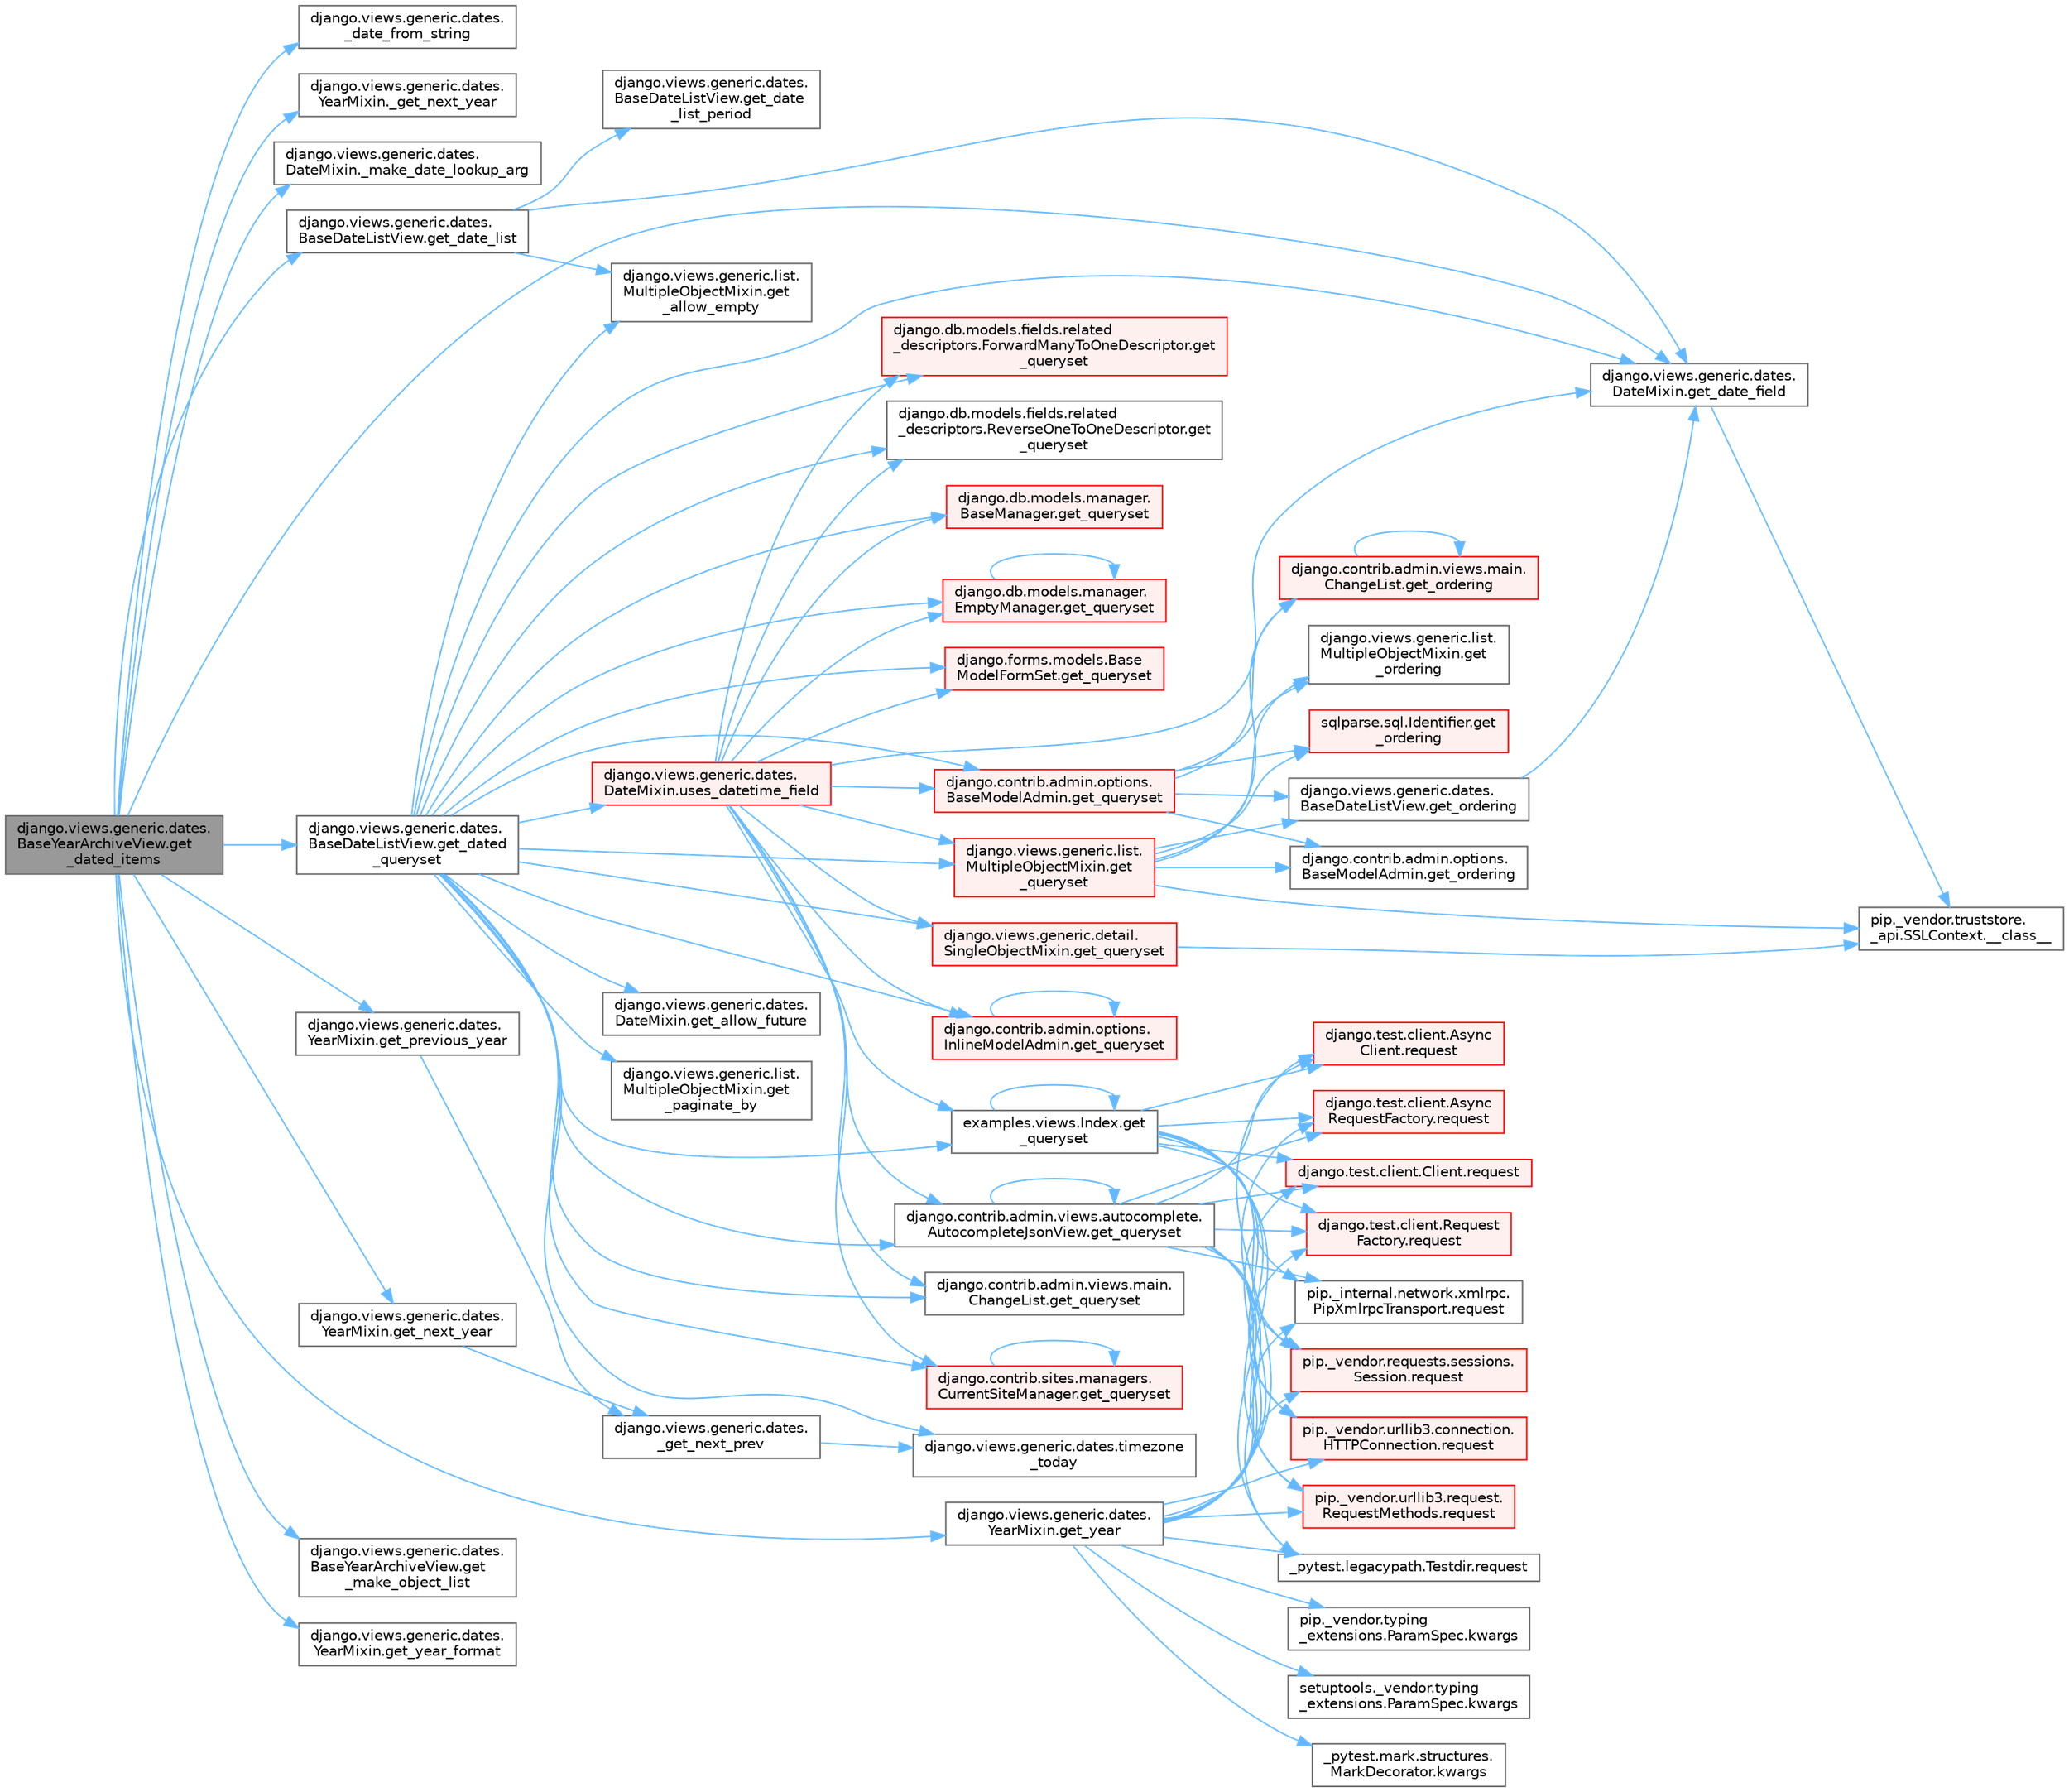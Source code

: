 digraph "django.views.generic.dates.BaseYearArchiveView.get_dated_items"
{
 // LATEX_PDF_SIZE
  bgcolor="transparent";
  edge [fontname=Helvetica,fontsize=10,labelfontname=Helvetica,labelfontsize=10];
  node [fontname=Helvetica,fontsize=10,shape=box,height=0.2,width=0.4];
  rankdir="LR";
  Node1 [id="Node000001",label="django.views.generic.dates.\lBaseYearArchiveView.get\l_dated_items",height=0.2,width=0.4,color="gray40", fillcolor="grey60", style="filled", fontcolor="black",tooltip=" "];
  Node1 -> Node2 [id="edge1_Node000001_Node000002",color="steelblue1",style="solid",tooltip=" "];
  Node2 [id="Node000002",label="django.views.generic.dates.\l_date_from_string",height=0.2,width=0.4,color="grey40", fillcolor="white", style="filled",URL="$namespacedjango_1_1views_1_1generic_1_1dates.html#a0f782cacbbe0293a4a4a092343b5ac5f",tooltip=" "];
  Node1 -> Node3 [id="edge2_Node000001_Node000003",color="steelblue1",style="solid",tooltip=" "];
  Node3 [id="Node000003",label="django.views.generic.dates.\lYearMixin._get_next_year",height=0.2,width=0.4,color="grey40", fillcolor="white", style="filled",URL="$classdjango_1_1views_1_1generic_1_1dates_1_1_year_mixin.html#ac86336bf1194dbcbb48a246fb535358d",tooltip=" "];
  Node1 -> Node4 [id="edge3_Node000001_Node000004",color="steelblue1",style="solid",tooltip=" "];
  Node4 [id="Node000004",label="django.views.generic.dates.\lDateMixin._make_date_lookup_arg",height=0.2,width=0.4,color="grey40", fillcolor="white", style="filled",URL="$classdjango_1_1views_1_1generic_1_1dates_1_1_date_mixin.html#aac7dd5ad67e178e80dd82a095f80b848",tooltip=" "];
  Node1 -> Node5 [id="edge4_Node000001_Node000005",color="steelblue1",style="solid",tooltip=" "];
  Node5 [id="Node000005",label="django.views.generic.dates.\lDateMixin.get_date_field",height=0.2,width=0.4,color="grey40", fillcolor="white", style="filled",URL="$classdjango_1_1views_1_1generic_1_1dates_1_1_date_mixin.html#a5effe594d56a85727190cc91ef894526",tooltip=" "];
  Node5 -> Node6 [id="edge5_Node000005_Node000006",color="steelblue1",style="solid",tooltip=" "];
  Node6 [id="Node000006",label="pip._vendor.truststore.\l_api.SSLContext.__class__",height=0.2,width=0.4,color="grey40", fillcolor="white", style="filled",URL="$classpip_1_1__vendor_1_1truststore_1_1__api_1_1_s_s_l_context.html#a530861514f31eabaa3f513557d6e66de",tooltip=" "];
  Node1 -> Node7 [id="edge6_Node000001_Node000007",color="steelblue1",style="solid",tooltip=" "];
  Node7 [id="Node000007",label="django.views.generic.dates.\lBaseDateListView.get_date_list",height=0.2,width=0.4,color="grey40", fillcolor="white", style="filled",URL="$classdjango_1_1views_1_1generic_1_1dates_1_1_base_date_list_view.html#a21e3b6e4007ef1b16b4df8bd6c0e7b23",tooltip=" "];
  Node7 -> Node8 [id="edge7_Node000007_Node000008",color="steelblue1",style="solid",tooltip=" "];
  Node8 [id="Node000008",label="django.views.generic.list.\lMultipleObjectMixin.get\l_allow_empty",height=0.2,width=0.4,color="grey40", fillcolor="white", style="filled",URL="$classdjango_1_1views_1_1generic_1_1list_1_1_multiple_object_mixin.html#a347b703be63d88adfc30295fa8d27182",tooltip=" "];
  Node7 -> Node5 [id="edge8_Node000007_Node000005",color="steelblue1",style="solid",tooltip=" "];
  Node7 -> Node9 [id="edge9_Node000007_Node000009",color="steelblue1",style="solid",tooltip=" "];
  Node9 [id="Node000009",label="django.views.generic.dates.\lBaseDateListView.get_date\l_list_period",height=0.2,width=0.4,color="grey40", fillcolor="white", style="filled",URL="$classdjango_1_1views_1_1generic_1_1dates_1_1_base_date_list_view.html#a1543c0008100557849dea25620246e2a",tooltip=" "];
  Node1 -> Node10 [id="edge10_Node000001_Node000010",color="steelblue1",style="solid",tooltip=" "];
  Node10 [id="Node000010",label="django.views.generic.dates.\lBaseDateListView.get_dated\l_queryset",height=0.2,width=0.4,color="grey40", fillcolor="white", style="filled",URL="$classdjango_1_1views_1_1generic_1_1dates_1_1_base_date_list_view.html#ad97300c63f99eef4ed95aa9d8f73520b",tooltip=" "];
  Node10 -> Node8 [id="edge11_Node000010_Node000008",color="steelblue1",style="solid",tooltip=" "];
  Node10 -> Node11 [id="edge12_Node000010_Node000011",color="steelblue1",style="solid",tooltip=" "];
  Node11 [id="Node000011",label="django.views.generic.dates.\lDateMixin.get_allow_future",height=0.2,width=0.4,color="grey40", fillcolor="white", style="filled",URL="$classdjango_1_1views_1_1generic_1_1dates_1_1_date_mixin.html#a51b9feb091392d6570890a63779c1e6b",tooltip=" "];
  Node10 -> Node5 [id="edge13_Node000010_Node000005",color="steelblue1",style="solid",tooltip=" "];
  Node10 -> Node12 [id="edge14_Node000010_Node000012",color="steelblue1",style="solid",tooltip=" "];
  Node12 [id="Node000012",label="django.views.generic.list.\lMultipleObjectMixin.get\l_paginate_by",height=0.2,width=0.4,color="grey40", fillcolor="white", style="filled",URL="$classdjango_1_1views_1_1generic_1_1list_1_1_multiple_object_mixin.html#ad3b109e59587ffd419177e4861455cc4",tooltip=" "];
  Node10 -> Node13 [id="edge15_Node000010_Node000013",color="steelblue1",style="solid",tooltip=" "];
  Node13 [id="Node000013",label="django.contrib.admin.options.\lBaseModelAdmin.get_queryset",height=0.2,width=0.4,color="red", fillcolor="#FFF0F0", style="filled",URL="$classdjango_1_1contrib_1_1admin_1_1options_1_1_base_model_admin.html#a785da85de69766ce5f736de0e4de80c5",tooltip=" "];
  Node13 -> Node14 [id="edge16_Node000013_Node000014",color="steelblue1",style="solid",tooltip=" "];
  Node14 [id="Node000014",label="django.contrib.admin.options.\lBaseModelAdmin.get_ordering",height=0.2,width=0.4,color="grey40", fillcolor="white", style="filled",URL="$classdjango_1_1contrib_1_1admin_1_1options_1_1_base_model_admin.html#a8b06248f6c601bed9bcfc951f653cb72",tooltip=" "];
  Node13 -> Node15 [id="edge17_Node000013_Node000015",color="steelblue1",style="solid",tooltip=" "];
  Node15 [id="Node000015",label="django.contrib.admin.views.main.\lChangeList.get_ordering",height=0.2,width=0.4,color="red", fillcolor="#FFF0F0", style="filled",URL="$classdjango_1_1contrib_1_1admin_1_1views_1_1main_1_1_change_list.html#a87413968b7e496bc20cdc428329a8f93",tooltip=" "];
  Node15 -> Node15 [id="edge18_Node000015_Node000015",color="steelblue1",style="solid",tooltip=" "];
  Node13 -> Node26 [id="edge19_Node000013_Node000026",color="steelblue1",style="solid",tooltip=" "];
  Node26 [id="Node000026",label="django.views.generic.dates.\lBaseDateListView.get_ordering",height=0.2,width=0.4,color="grey40", fillcolor="white", style="filled",URL="$classdjango_1_1views_1_1generic_1_1dates_1_1_base_date_list_view.html#a0ec2128f4273a0b80fa32b44d71725ea",tooltip=" "];
  Node26 -> Node5 [id="edge20_Node000026_Node000005",color="steelblue1",style="solid",tooltip=" "];
  Node13 -> Node27 [id="edge21_Node000013_Node000027",color="steelblue1",style="solid",tooltip=" "];
  Node27 [id="Node000027",label="django.views.generic.list.\lMultipleObjectMixin.get\l_ordering",height=0.2,width=0.4,color="grey40", fillcolor="white", style="filled",URL="$classdjango_1_1views_1_1generic_1_1list_1_1_multiple_object_mixin.html#a8ba6071eb9a7bab04795550b0a3628c6",tooltip=" "];
  Node13 -> Node28 [id="edge22_Node000013_Node000028",color="steelblue1",style="solid",tooltip=" "];
  Node28 [id="Node000028",label="sqlparse.sql.Identifier.get\l_ordering",height=0.2,width=0.4,color="red", fillcolor="#FFF0F0", style="filled",URL="$classsqlparse_1_1sql_1_1_identifier.html#a6e06ea438171fb096466ae06a2b2f69f",tooltip=" "];
  Node10 -> Node31 [id="edge23_Node000010_Node000031",color="steelblue1",style="solid",tooltip=" "];
  Node31 [id="Node000031",label="django.contrib.admin.options.\lInlineModelAdmin.get_queryset",height=0.2,width=0.4,color="red", fillcolor="#FFF0F0", style="filled",URL="$classdjango_1_1contrib_1_1admin_1_1options_1_1_inline_model_admin.html#a9248f5d82a336087e911b7ebc8729ffd",tooltip=" "];
  Node31 -> Node31 [id="edge24_Node000031_Node000031",color="steelblue1",style="solid",tooltip=" "];
  Node10 -> Node38 [id="edge25_Node000010_Node000038",color="steelblue1",style="solid",tooltip=" "];
  Node38 [id="Node000038",label="django.contrib.admin.views.autocomplete.\lAutocompleteJsonView.get_queryset",height=0.2,width=0.4,color="grey40", fillcolor="white", style="filled",URL="$classdjango_1_1contrib_1_1admin_1_1views_1_1autocomplete_1_1_autocomplete_json_view.html#a6eb5abbd3b2e8b252a4ce9ca2680f3d3",tooltip=" "];
  Node38 -> Node38 [id="edge26_Node000038_Node000038",color="steelblue1",style="solid",tooltip=" "];
  Node38 -> Node39 [id="edge27_Node000038_Node000039",color="steelblue1",style="solid",tooltip=" "];
  Node39 [id="Node000039",label="_pytest.legacypath.Testdir.request",height=0.2,width=0.4,color="grey40", fillcolor="white", style="filled",URL="$class__pytest_1_1legacypath_1_1_testdir.html#a0e10c900efcd764da85254119e4d64c4",tooltip=" "];
  Node38 -> Node40 [id="edge28_Node000038_Node000040",color="steelblue1",style="solid",tooltip=" "];
  Node40 [id="Node000040",label="django.test.client.Async\lClient.request",height=0.2,width=0.4,color="red", fillcolor="#FFF0F0", style="filled",URL="$classdjango_1_1test_1_1client_1_1_async_client.html#a891cc2f6b81dcf3583bbbde8d21a713a",tooltip=" "];
  Node38 -> Node42 [id="edge29_Node000038_Node000042",color="steelblue1",style="solid",tooltip=" "];
  Node42 [id="Node000042",label="django.test.client.Async\lRequestFactory.request",height=0.2,width=0.4,color="red", fillcolor="#FFF0F0", style="filled",URL="$classdjango_1_1test_1_1client_1_1_async_request_factory.html#aab026845547a4c2d9203b8710b90f6cd",tooltip=" "];
  Node38 -> Node43 [id="edge30_Node000038_Node000043",color="steelblue1",style="solid",tooltip=" "];
  Node43 [id="Node000043",label="django.test.client.Client.request",height=0.2,width=0.4,color="red", fillcolor="#FFF0F0", style="filled",URL="$classdjango_1_1test_1_1client_1_1_client.html#a2f51c5251142ab6503937051936e33fa",tooltip=" "];
  Node38 -> Node498 [id="edge31_Node000038_Node000498",color="steelblue1",style="solid",tooltip=" "];
  Node498 [id="Node000498",label="django.test.client.Request\lFactory.request",height=0.2,width=0.4,color="red", fillcolor="#FFF0F0", style="filled",URL="$classdjango_1_1test_1_1client_1_1_request_factory.html#adae411ab0df6839c5364b647e4dc63ad",tooltip=" "];
  Node38 -> Node499 [id="edge32_Node000038_Node000499",color="steelblue1",style="solid",tooltip=" "];
  Node499 [id="Node000499",label="pip._internal.network.xmlrpc.\lPipXmlrpcTransport.request",height=0.2,width=0.4,color="grey40", fillcolor="white", style="filled",URL="$classpip_1_1__internal_1_1network_1_1xmlrpc_1_1_pip_xmlrpc_transport.html#a91d1ed180fbf8bcc25f6747a72614c5f",tooltip=" "];
  Node38 -> Node500 [id="edge33_Node000038_Node000500",color="steelblue1",style="solid",tooltip=" "];
  Node500 [id="Node000500",label="pip._vendor.requests.sessions.\lSession.request",height=0.2,width=0.4,color="red", fillcolor="#FFF0F0", style="filled",URL="$classpip_1_1__vendor_1_1requests_1_1sessions_1_1_session.html#a3dddfa16e93faa1a1a553936d913482b",tooltip=" "];
  Node38 -> Node1016 [id="edge34_Node000038_Node001016",color="steelblue1",style="solid",tooltip=" "];
  Node1016 [id="Node001016",label="pip._vendor.urllib3.connection.\lHTTPConnection.request",height=0.2,width=0.4,color="red", fillcolor="#FFF0F0", style="filled",URL="$classpip_1_1__vendor_1_1urllib3_1_1connection_1_1_h_t_t_p_connection.html#a67e552c4d242e4169bdf7319269a417f",tooltip=" "];
  Node38 -> Node1018 [id="edge35_Node000038_Node001018",color="steelblue1",style="solid",tooltip=" "];
  Node1018 [id="Node001018",label="pip._vendor.urllib3.request.\lRequestMethods.request",height=0.2,width=0.4,color="red", fillcolor="#FFF0F0", style="filled",URL="$classpip_1_1__vendor_1_1urllib3_1_1request_1_1_request_methods.html#a73541f2f0edc7df7413b043e33c69e7f",tooltip=" "];
  Node10 -> Node2834 [id="edge36_Node000010_Node002834",color="steelblue1",style="solid",tooltip=" "];
  Node2834 [id="Node002834",label="django.contrib.admin.views.main.\lChangeList.get_queryset",height=0.2,width=0.4,color="grey40", fillcolor="white", style="filled",URL="$classdjango_1_1contrib_1_1admin_1_1views_1_1main_1_1_change_list.html#a269abeb8e01762183e40a5133a41151d",tooltip=" "];
  Node10 -> Node2835 [id="edge37_Node000010_Node002835",color="steelblue1",style="solid",tooltip=" "];
  Node2835 [id="Node002835",label="django.contrib.sites.managers.\lCurrentSiteManager.get_queryset",height=0.2,width=0.4,color="red", fillcolor="#FFF0F0", style="filled",URL="$classdjango_1_1contrib_1_1sites_1_1managers_1_1_current_site_manager.html#a1889434ddf70c93854e44489319c1a1f",tooltip=" "];
  Node2835 -> Node2835 [id="edge38_Node002835_Node002835",color="steelblue1",style="solid",tooltip=" "];
  Node10 -> Node2836 [id="edge39_Node000010_Node002836",color="steelblue1",style="solid",tooltip=" "];
  Node2836 [id="Node002836",label="django.db.models.fields.related\l_descriptors.ForwardManyToOneDescriptor.get\l_queryset",height=0.2,width=0.4,color="red", fillcolor="#FFF0F0", style="filled",URL="$classdjango_1_1db_1_1models_1_1fields_1_1related__descriptors_1_1_forward_many_to_one_descriptor.html#aac7cf3069f240b0e4553d803b419cf7d",tooltip=" "];
  Node10 -> Node2837 [id="edge40_Node000010_Node002837",color="steelblue1",style="solid",tooltip=" "];
  Node2837 [id="Node002837",label="django.db.models.fields.related\l_descriptors.ReverseOneToOneDescriptor.get\l_queryset",height=0.2,width=0.4,color="grey40", fillcolor="white", style="filled",URL="$classdjango_1_1db_1_1models_1_1fields_1_1related__descriptors_1_1_reverse_one_to_one_descriptor.html#a04bede0cb722d44ace129e00e85081a3",tooltip=" "];
  Node10 -> Node2838 [id="edge41_Node000010_Node002838",color="steelblue1",style="solid",tooltip=" "];
  Node2838 [id="Node002838",label="django.db.models.manager.\lBaseManager.get_queryset",height=0.2,width=0.4,color="red", fillcolor="#FFF0F0", style="filled",URL="$classdjango_1_1db_1_1models_1_1manager_1_1_base_manager.html#a358c9a085a30a278b31e784dac7a52ef",tooltip="PROXIES TO QUERYSET #."];
  Node10 -> Node2839 [id="edge42_Node000010_Node002839",color="steelblue1",style="solid",tooltip=" "];
  Node2839 [id="Node002839",label="django.db.models.manager.\lEmptyManager.get_queryset",height=0.2,width=0.4,color="red", fillcolor="#FFF0F0", style="filled",URL="$classdjango_1_1db_1_1models_1_1manager_1_1_empty_manager.html#a2a2df8fcd071f937c6ee484d4ee1d539",tooltip=" "];
  Node2839 -> Node2839 [id="edge43_Node002839_Node002839",color="steelblue1",style="solid",tooltip=" "];
  Node10 -> Node2841 [id="edge44_Node000010_Node002841",color="steelblue1",style="solid",tooltip=" "];
  Node2841 [id="Node002841",label="django.forms.models.Base\lModelFormSet.get_queryset",height=0.2,width=0.4,color="red", fillcolor="#FFF0F0", style="filled",URL="$classdjango_1_1forms_1_1models_1_1_base_model_form_set.html#adbf92e8bd967e15a87f0fa40d2826143",tooltip=" "];
  Node10 -> Node2842 [id="edge45_Node000010_Node002842",color="steelblue1",style="solid",tooltip=" "];
  Node2842 [id="Node002842",label="django.views.generic.detail.\lSingleObjectMixin.get_queryset",height=0.2,width=0.4,color="red", fillcolor="#FFF0F0", style="filled",URL="$classdjango_1_1views_1_1generic_1_1detail_1_1_single_object_mixin.html#a29e41db704214851315dd3e87c4d843e",tooltip=" "];
  Node2842 -> Node6 [id="edge46_Node002842_Node000006",color="steelblue1",style="solid",tooltip=" "];
  Node10 -> Node2843 [id="edge47_Node000010_Node002843",color="steelblue1",style="solid",tooltip=" "];
  Node2843 [id="Node002843",label="django.views.generic.list.\lMultipleObjectMixin.get\l_queryset",height=0.2,width=0.4,color="red", fillcolor="#FFF0F0", style="filled",URL="$classdjango_1_1views_1_1generic_1_1list_1_1_multiple_object_mixin.html#a7ceb7f310a7a0d7fedfb90f1f2b5c226",tooltip=" "];
  Node2843 -> Node6 [id="edge48_Node002843_Node000006",color="steelblue1",style="solid",tooltip=" "];
  Node2843 -> Node14 [id="edge49_Node002843_Node000014",color="steelblue1",style="solid",tooltip=" "];
  Node2843 -> Node15 [id="edge50_Node002843_Node000015",color="steelblue1",style="solid",tooltip=" "];
  Node2843 -> Node26 [id="edge51_Node002843_Node000026",color="steelblue1",style="solid",tooltip=" "];
  Node2843 -> Node27 [id="edge52_Node002843_Node000027",color="steelblue1",style="solid",tooltip=" "];
  Node2843 -> Node28 [id="edge53_Node002843_Node000028",color="steelblue1",style="solid",tooltip=" "];
  Node10 -> Node2844 [id="edge54_Node000010_Node002844",color="steelblue1",style="solid",tooltip=" "];
  Node2844 [id="Node002844",label="examples.views.Index.get\l_queryset",height=0.2,width=0.4,color="grey40", fillcolor="white", style="filled",URL="$classexamples_1_1views_1_1_index.html#a288026bb9059b37dca786922296dfcd3",tooltip=" "];
  Node2844 -> Node2844 [id="edge55_Node002844_Node002844",color="steelblue1",style="solid",tooltip=" "];
  Node2844 -> Node39 [id="edge56_Node002844_Node000039",color="steelblue1",style="solid",tooltip=" "];
  Node2844 -> Node40 [id="edge57_Node002844_Node000040",color="steelblue1",style="solid",tooltip=" "];
  Node2844 -> Node42 [id="edge58_Node002844_Node000042",color="steelblue1",style="solid",tooltip=" "];
  Node2844 -> Node43 [id="edge59_Node002844_Node000043",color="steelblue1",style="solid",tooltip=" "];
  Node2844 -> Node498 [id="edge60_Node002844_Node000498",color="steelblue1",style="solid",tooltip=" "];
  Node2844 -> Node499 [id="edge61_Node002844_Node000499",color="steelblue1",style="solid",tooltip=" "];
  Node2844 -> Node500 [id="edge62_Node002844_Node000500",color="steelblue1",style="solid",tooltip=" "];
  Node2844 -> Node1016 [id="edge63_Node002844_Node001016",color="steelblue1",style="solid",tooltip=" "];
  Node2844 -> Node1018 [id="edge64_Node002844_Node001018",color="steelblue1",style="solid",tooltip=" "];
  Node10 -> Node4533 [id="edge65_Node000010_Node004533",color="steelblue1",style="solid",tooltip=" "];
  Node4533 [id="Node004533",label="django.views.generic.dates.timezone\l_today",height=0.2,width=0.4,color="grey40", fillcolor="white", style="filled",URL="$namespacedjango_1_1views_1_1generic_1_1dates.html#a83cae13f1c0dc4762426e0b8196cb8c1",tooltip=" "];
  Node10 -> Node4534 [id="edge66_Node000010_Node004534",color="steelblue1",style="solid",tooltip=" "];
  Node4534 [id="Node004534",label="django.views.generic.dates.\lDateMixin.uses_datetime_field",height=0.2,width=0.4,color="red", fillcolor="#FFF0F0", style="filled",URL="$classdjango_1_1views_1_1generic_1_1dates_1_1_date_mixin.html#a1fb37f57858e32a16ec5b6328ae68adb",tooltip=" "];
  Node4534 -> Node5 [id="edge67_Node004534_Node000005",color="steelblue1",style="solid",tooltip=" "];
  Node4534 -> Node13 [id="edge68_Node004534_Node000013",color="steelblue1",style="solid",tooltip=" "];
  Node4534 -> Node31 [id="edge69_Node004534_Node000031",color="steelblue1",style="solid",tooltip=" "];
  Node4534 -> Node38 [id="edge70_Node004534_Node000038",color="steelblue1",style="solid",tooltip=" "];
  Node4534 -> Node2834 [id="edge71_Node004534_Node002834",color="steelblue1",style="solid",tooltip=" "];
  Node4534 -> Node2835 [id="edge72_Node004534_Node002835",color="steelblue1",style="solid",tooltip=" "];
  Node4534 -> Node2836 [id="edge73_Node004534_Node002836",color="steelblue1",style="solid",tooltip=" "];
  Node4534 -> Node2837 [id="edge74_Node004534_Node002837",color="steelblue1",style="solid",tooltip=" "];
  Node4534 -> Node2838 [id="edge75_Node004534_Node002838",color="steelblue1",style="solid",tooltip=" "];
  Node4534 -> Node2839 [id="edge76_Node004534_Node002839",color="steelblue1",style="solid",tooltip=" "];
  Node4534 -> Node2841 [id="edge77_Node004534_Node002841",color="steelblue1",style="solid",tooltip=" "];
  Node4534 -> Node2842 [id="edge78_Node004534_Node002842",color="steelblue1",style="solid",tooltip=" "];
  Node4534 -> Node2843 [id="edge79_Node004534_Node002843",color="steelblue1",style="solid",tooltip=" "];
  Node4534 -> Node2844 [id="edge80_Node004534_Node002844",color="steelblue1",style="solid",tooltip=" "];
  Node1 -> Node4535 [id="edge81_Node000001_Node004535",color="steelblue1",style="solid",tooltip=" "];
  Node4535 [id="Node004535",label="django.views.generic.dates.\lBaseYearArchiveView.get\l_make_object_list",height=0.2,width=0.4,color="grey40", fillcolor="white", style="filled",URL="$classdjango_1_1views_1_1generic_1_1dates_1_1_base_year_archive_view.html#a960ddbaa2e38ccb1abf7a0fd9a800eb0",tooltip=" "];
  Node1 -> Node4536 [id="edge82_Node000001_Node004536",color="steelblue1",style="solid",tooltip=" "];
  Node4536 [id="Node004536",label="django.views.generic.dates.\lYearMixin.get_next_year",height=0.2,width=0.4,color="grey40", fillcolor="white", style="filled",URL="$classdjango_1_1views_1_1generic_1_1dates_1_1_year_mixin.html#ac970f78012ac3233740170af28e021eb",tooltip=" "];
  Node4536 -> Node4537 [id="edge83_Node004536_Node004537",color="steelblue1",style="solid",tooltip=" "];
  Node4537 [id="Node004537",label="django.views.generic.dates.\l_get_next_prev",height=0.2,width=0.4,color="grey40", fillcolor="white", style="filled",URL="$namespacedjango_1_1views_1_1generic_1_1dates.html#a671109893c8430929bb9947d98fb0ace",tooltip=" "];
  Node4537 -> Node4533 [id="edge84_Node004537_Node004533",color="steelblue1",style="solid",tooltip=" "];
  Node1 -> Node4538 [id="edge85_Node000001_Node004538",color="steelblue1",style="solid",tooltip=" "];
  Node4538 [id="Node004538",label="django.views.generic.dates.\lYearMixin.get_previous_year",height=0.2,width=0.4,color="grey40", fillcolor="white", style="filled",URL="$classdjango_1_1views_1_1generic_1_1dates_1_1_year_mixin.html#a99ae71d6387679b2f9e61d725c09f3ef",tooltip=" "];
  Node4538 -> Node4537 [id="edge86_Node004538_Node004537",color="steelblue1",style="solid",tooltip=" "];
  Node1 -> Node4539 [id="edge87_Node000001_Node004539",color="steelblue1",style="solid",tooltip=" "];
  Node4539 [id="Node004539",label="django.views.generic.dates.\lYearMixin.get_year",height=0.2,width=0.4,color="grey40", fillcolor="white", style="filled",URL="$classdjango_1_1views_1_1generic_1_1dates_1_1_year_mixin.html#a6e2e940e9853d71a94d5a41b71262ca3",tooltip=" "];
  Node4539 -> Node823 [id="edge88_Node004539_Node000823",color="steelblue1",style="solid",tooltip=" "];
  Node823 [id="Node000823",label="_pytest.mark.structures.\lMarkDecorator.kwargs",height=0.2,width=0.4,color="grey40", fillcolor="white", style="filled",URL="$class__pytest_1_1mark_1_1structures_1_1_mark_decorator.html#a07868e83e39f7b31121b611e3627a77c",tooltip=" "];
  Node4539 -> Node824 [id="edge89_Node004539_Node000824",color="steelblue1",style="solid",tooltip=" "];
  Node824 [id="Node000824",label="pip._vendor.typing\l_extensions.ParamSpec.kwargs",height=0.2,width=0.4,color="grey40", fillcolor="white", style="filled",URL="$classpip_1_1__vendor_1_1typing__extensions_1_1_param_spec.html#a7533d6714916929b5b3c9ba8f94f1f90",tooltip=" "];
  Node4539 -> Node825 [id="edge90_Node004539_Node000825",color="steelblue1",style="solid",tooltip=" "];
  Node825 [id="Node000825",label="setuptools._vendor.typing\l_extensions.ParamSpec.kwargs",height=0.2,width=0.4,color="grey40", fillcolor="white", style="filled",URL="$classsetuptools_1_1__vendor_1_1typing__extensions_1_1_param_spec.html#a3ffadc8575bdbfca5ad02298256b6213",tooltip=" "];
  Node4539 -> Node39 [id="edge91_Node004539_Node000039",color="steelblue1",style="solid",tooltip=" "];
  Node4539 -> Node40 [id="edge92_Node004539_Node000040",color="steelblue1",style="solid",tooltip=" "];
  Node4539 -> Node42 [id="edge93_Node004539_Node000042",color="steelblue1",style="solid",tooltip=" "];
  Node4539 -> Node43 [id="edge94_Node004539_Node000043",color="steelblue1",style="solid",tooltip=" "];
  Node4539 -> Node498 [id="edge95_Node004539_Node000498",color="steelblue1",style="solid",tooltip=" "];
  Node4539 -> Node499 [id="edge96_Node004539_Node000499",color="steelblue1",style="solid",tooltip=" "];
  Node4539 -> Node500 [id="edge97_Node004539_Node000500",color="steelblue1",style="solid",tooltip=" "];
  Node4539 -> Node1016 [id="edge98_Node004539_Node001016",color="steelblue1",style="solid",tooltip=" "];
  Node4539 -> Node1018 [id="edge99_Node004539_Node001018",color="steelblue1",style="solid",tooltip=" "];
  Node1 -> Node4540 [id="edge100_Node000001_Node004540",color="steelblue1",style="solid",tooltip=" "];
  Node4540 [id="Node004540",label="django.views.generic.dates.\lYearMixin.get_year_format",height=0.2,width=0.4,color="grey40", fillcolor="white", style="filled",URL="$classdjango_1_1views_1_1generic_1_1dates_1_1_year_mixin.html#a20170452710ca941db36bdc90b490e50",tooltip=" "];
}
